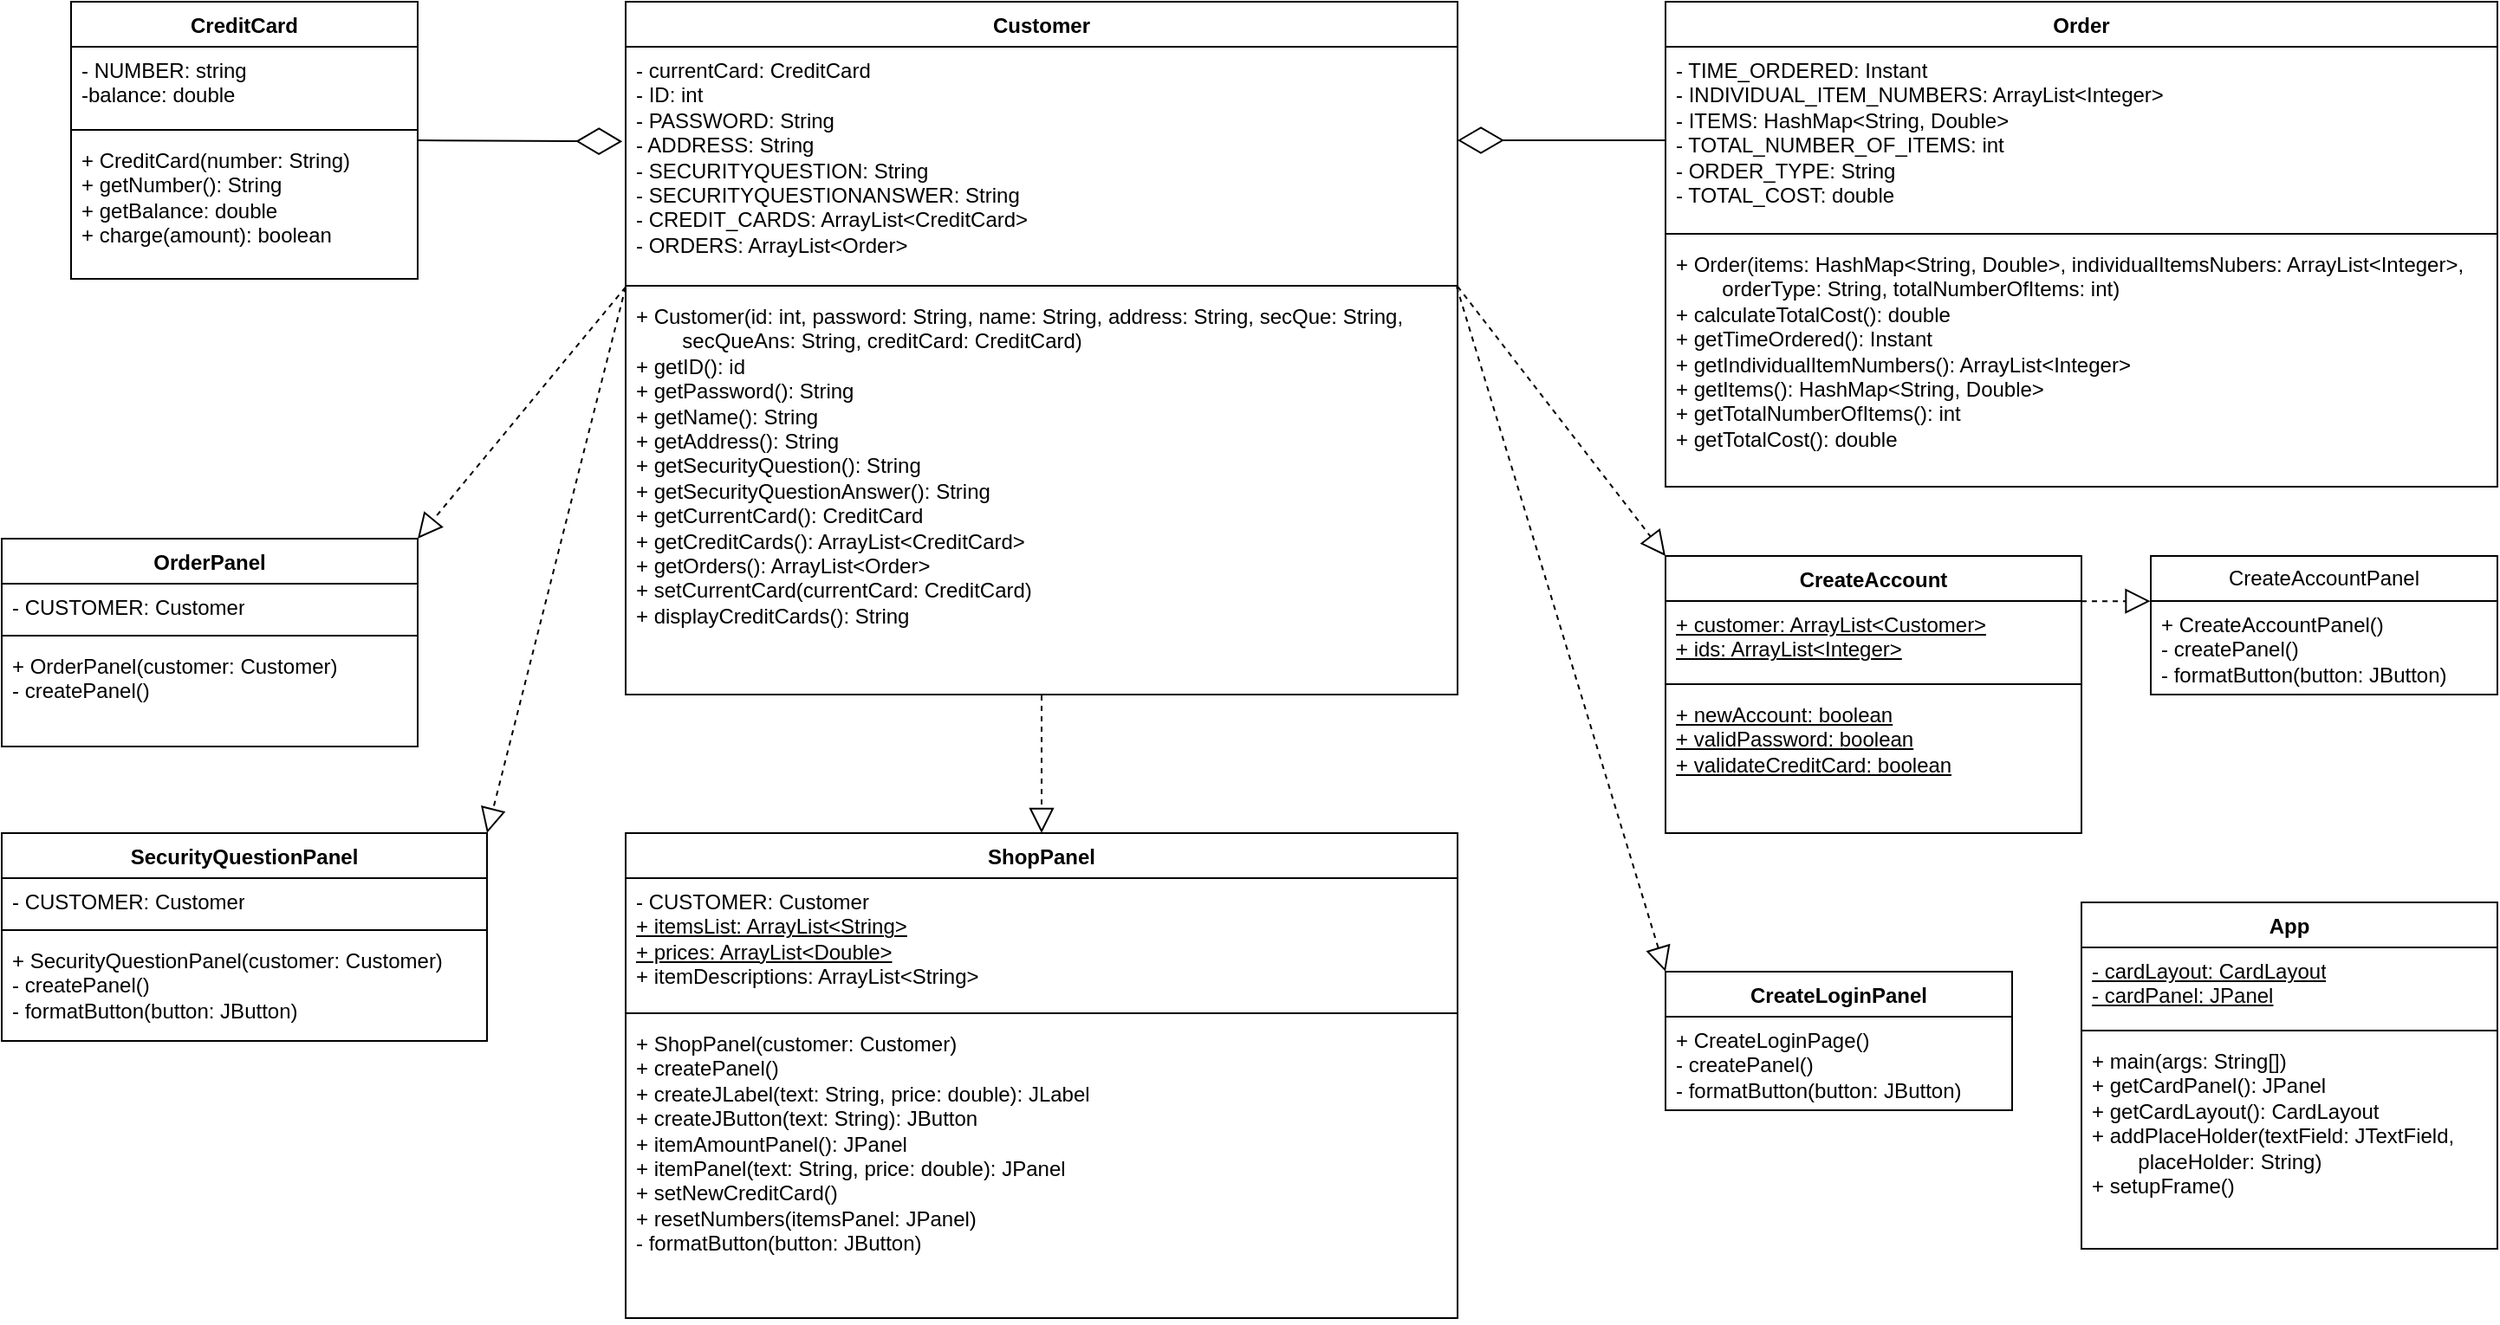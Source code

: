 <mxfile version="24.7.1" type="github">
  <diagram name="Page-1" id="fTPm5DQP8wG06u_MqmHy">
    <mxGraphModel dx="2316" dy="213" grid="1" gridSize="10" guides="1" tooltips="1" connect="1" arrows="1" fold="1" page="0" pageScale="1" pageWidth="827" pageHeight="1169" math="0" shadow="0">
      <root>
        <mxCell id="0" />
        <mxCell id="1" parent="0" />
        <mxCell id="OHdOC4P4XVelpUxqnQEv-1" value="CreateAccount" style="swimlane;fontStyle=1;align=center;verticalAlign=top;childLayout=stackLayout;horizontal=1;startSize=26;horizontalStack=0;resizeParent=1;resizeParentMax=0;resizeLast=0;collapsible=1;marginBottom=0;whiteSpace=wrap;html=1;" parent="1" vertex="1">
          <mxGeometry x="40" y="800" width="240" height="160" as="geometry" />
        </mxCell>
        <mxCell id="OHdOC4P4XVelpUxqnQEv-2" value="&lt;div&gt;&lt;u&gt;+ customer: ArrayList&amp;lt;Customer&amp;gt;&lt;/u&gt;&lt;/div&gt;&lt;div&gt;&lt;u&gt;+ ids: ArrayList&amp;lt;Integer&amp;gt;&lt;/u&gt;&lt;br&gt;&lt;/div&gt;" style="text;strokeColor=none;fillColor=none;align=left;verticalAlign=top;spacingLeft=4;spacingRight=4;overflow=hidden;rotatable=0;points=[[0,0.5],[1,0.5]];portConstraint=eastwest;whiteSpace=wrap;html=1;" parent="OHdOC4P4XVelpUxqnQEv-1" vertex="1">
          <mxGeometry y="26" width="240" height="44" as="geometry" />
        </mxCell>
        <mxCell id="OHdOC4P4XVelpUxqnQEv-3" value="" style="line;strokeWidth=1;fillColor=none;align=left;verticalAlign=middle;spacingTop=-1;spacingLeft=3;spacingRight=3;rotatable=0;labelPosition=right;points=[];portConstraint=eastwest;strokeColor=inherit;" parent="OHdOC4P4XVelpUxqnQEv-1" vertex="1">
          <mxGeometry y="70" width="240" height="8" as="geometry" />
        </mxCell>
        <mxCell id="OHdOC4P4XVelpUxqnQEv-4" value="&lt;div&gt;&lt;u&gt;+ newAccount: boolean&lt;/u&gt;&lt;/div&gt;&lt;div&gt;&lt;u&gt;+ validPassword: boolean&lt;/u&gt;&lt;/div&gt;&lt;div&gt;&lt;u&gt;+ validateCreditCard: boolean&lt;/u&gt;&lt;br&gt;&lt;/div&gt;" style="text;strokeColor=none;fillColor=none;align=left;verticalAlign=top;spacingLeft=4;spacingRight=4;overflow=hidden;rotatable=0;points=[[0,0.5],[1,0.5]];portConstraint=eastwest;whiteSpace=wrap;html=1;" parent="OHdOC4P4XVelpUxqnQEv-1" vertex="1">
          <mxGeometry y="78" width="240" height="82" as="geometry" />
        </mxCell>
        <mxCell id="OHdOC4P4XVelpUxqnQEv-5" value="CreateLoginPanel" style="swimlane;fontStyle=1;align=center;verticalAlign=top;childLayout=stackLayout;horizontal=1;startSize=26;horizontalStack=0;resizeParent=1;resizeParentMax=0;resizeLast=0;collapsible=1;marginBottom=0;whiteSpace=wrap;html=1;" parent="1" vertex="1">
          <mxGeometry x="40" y="1040" width="200" height="80" as="geometry" />
        </mxCell>
        <mxCell id="OHdOC4P4XVelpUxqnQEv-8" value="&lt;div&gt;+ CreateLoginPage()&lt;/div&gt;&lt;div&gt;- createPanel()&lt;br&gt;&lt;/div&gt;&lt;div&gt;- formatButton(button: JButton)&lt;br&gt;&lt;/div&gt;" style="text;strokeColor=none;fillColor=none;align=left;verticalAlign=top;spacingLeft=4;spacingRight=4;overflow=hidden;rotatable=0;points=[[0,0.5],[1,0.5]];portConstraint=eastwest;whiteSpace=wrap;html=1;" parent="OHdOC4P4XVelpUxqnQEv-5" vertex="1">
          <mxGeometry y="26" width="200" height="54" as="geometry" />
        </mxCell>
        <mxCell id="OHdOC4P4XVelpUxqnQEv-13" value="CreateAccountPanel" style="swimlane;fontStyle=0;childLayout=stackLayout;horizontal=1;startSize=26;fillColor=none;horizontalStack=0;resizeParent=1;resizeParentMax=0;resizeLast=0;collapsible=1;marginBottom=0;whiteSpace=wrap;html=1;" parent="1" vertex="1">
          <mxGeometry x="320" y="800" width="200" height="80" as="geometry" />
        </mxCell>
        <mxCell id="OHdOC4P4XVelpUxqnQEv-14" value="&lt;div&gt;+ CreateAccountPanel()&lt;/div&gt;&lt;div&gt;- createPanel()&lt;/div&gt;&lt;div&gt;- formatButton(button: JButton)&lt;br&gt;&lt;/div&gt;" style="text;strokeColor=none;fillColor=none;align=left;verticalAlign=top;spacingLeft=4;spacingRight=4;overflow=hidden;rotatable=0;points=[[0,0.5],[1,0.5]];portConstraint=eastwest;whiteSpace=wrap;html=1;" parent="OHdOC4P4XVelpUxqnQEv-13" vertex="1">
          <mxGeometry y="26" width="200" height="54" as="geometry" />
        </mxCell>
        <mxCell id="OHdOC4P4XVelpUxqnQEv-17" value="CreditCard" style="swimlane;fontStyle=1;align=center;verticalAlign=top;childLayout=stackLayout;horizontal=1;startSize=26;horizontalStack=0;resizeParent=1;resizeParentMax=0;resizeLast=0;collapsible=1;marginBottom=0;whiteSpace=wrap;html=1;" parent="1" vertex="1">
          <mxGeometry x="-880" y="480" width="200" height="160" as="geometry" />
        </mxCell>
        <mxCell id="OHdOC4P4XVelpUxqnQEv-18" value="&lt;div&gt;- NUMBER: string&lt;/div&gt;&lt;div&gt;-balance: double&lt;br&gt;&lt;/div&gt;" style="text;strokeColor=none;fillColor=none;align=left;verticalAlign=top;spacingLeft=4;spacingRight=4;overflow=hidden;rotatable=0;points=[[0,0.5],[1,0.5]];portConstraint=eastwest;whiteSpace=wrap;html=1;" parent="OHdOC4P4XVelpUxqnQEv-17" vertex="1">
          <mxGeometry y="26" width="200" height="44" as="geometry" />
        </mxCell>
        <mxCell id="OHdOC4P4XVelpUxqnQEv-19" value="" style="line;strokeWidth=1;fillColor=none;align=left;verticalAlign=middle;spacingTop=-1;spacingLeft=3;spacingRight=3;rotatable=0;labelPosition=right;points=[];portConstraint=eastwest;strokeColor=inherit;" parent="OHdOC4P4XVelpUxqnQEv-17" vertex="1">
          <mxGeometry y="70" width="200" height="8" as="geometry" />
        </mxCell>
        <mxCell id="OHdOC4P4XVelpUxqnQEv-20" value="&lt;div&gt;+ CreditCard(number: String)&lt;/div&gt;&lt;div&gt;+ getNumber(): String&lt;/div&gt;&lt;div&gt;+ getBalance: double&lt;/div&gt;&lt;div&gt;+ charge(amount): boolean&lt;br&gt;&lt;/div&gt;" style="text;strokeColor=none;fillColor=none;align=left;verticalAlign=top;spacingLeft=4;spacingRight=4;overflow=hidden;rotatable=0;points=[[0,0.5],[1,0.5]];portConstraint=eastwest;whiteSpace=wrap;html=1;" parent="OHdOC4P4XVelpUxqnQEv-17" vertex="1">
          <mxGeometry y="78" width="200" height="82" as="geometry" />
        </mxCell>
        <mxCell id="OHdOC4P4XVelpUxqnQEv-21" value="Customer" style="swimlane;fontStyle=1;align=center;verticalAlign=top;childLayout=stackLayout;horizontal=1;startSize=26;horizontalStack=0;resizeParent=1;resizeParentMax=0;resizeLast=0;collapsible=1;marginBottom=0;whiteSpace=wrap;html=1;" parent="1" vertex="1">
          <mxGeometry x="-560" y="480" width="480" height="400" as="geometry" />
        </mxCell>
        <mxCell id="OHdOC4P4XVelpUxqnQEv-22" value="&lt;div&gt;- currentCard: CreditCard&lt;/div&gt;&lt;div&gt;- ID: int&lt;/div&gt;&lt;div&gt;- PASSWORD: String&lt;/div&gt;&lt;div&gt;- ADDRESS: String&lt;/div&gt;&lt;div&gt;- SECURITYQUESTION: String&lt;/div&gt;&lt;div&gt;- SECURITYQUESTIONANSWER: String&lt;/div&gt;&lt;div&gt;- CREDIT_CARDS: ArrayList&amp;lt;CreditCard&amp;gt;&lt;/div&gt;&lt;div&gt;- ORDERS: ArrayList&amp;lt;Order&amp;gt;&lt;br&gt;&lt;/div&gt;&lt;div&gt;&lt;br&gt;&lt;/div&gt;" style="text;strokeColor=none;fillColor=none;align=left;verticalAlign=top;spacingLeft=4;spacingRight=4;overflow=hidden;rotatable=0;points=[[0,0.5],[1,0.5]];portConstraint=eastwest;whiteSpace=wrap;html=1;" parent="OHdOC4P4XVelpUxqnQEv-21" vertex="1">
          <mxGeometry y="26" width="480" height="134" as="geometry" />
        </mxCell>
        <mxCell id="OHdOC4P4XVelpUxqnQEv-23" value="" style="line;strokeWidth=1;fillColor=none;align=left;verticalAlign=middle;spacingTop=-1;spacingLeft=3;spacingRight=3;rotatable=0;labelPosition=right;points=[];portConstraint=eastwest;strokeColor=inherit;" parent="OHdOC4P4XVelpUxqnQEv-21" vertex="1">
          <mxGeometry y="160" width="480" height="8" as="geometry" />
        </mxCell>
        <mxCell id="OHdOC4P4XVelpUxqnQEv-24" value="&lt;div&gt;+ Customer(id: int, password: String, name: String, address: String, secQue: String, &lt;span style=&quot;white-space: pre;&quot;&gt;&#x9;&lt;/span&gt;secQueAns: String, creditCard: CreditCard)&lt;/div&gt;&lt;div&gt;+ getID(): id&lt;/div&gt;&lt;div&gt;+ getPassword(): String&lt;/div&gt;&lt;div&gt;+ getName(): String&lt;/div&gt;&lt;div&gt;+ getAddress(): String&lt;/div&gt;&lt;div&gt;+ getSecurityQuestion(): String&lt;/div&gt;&lt;div&gt;+ getSecurityQuestionAnswer(): String&lt;/div&gt;&lt;div&gt;+ getCurrentCard(): CreditCard&lt;/div&gt;&lt;div&gt;+ getCreditCards(): ArrayList&amp;lt;CreditCard&amp;gt;&lt;/div&gt;&lt;div&gt;+ getOrders(): ArrayList&amp;lt;Order&amp;gt;&lt;br&gt;&lt;/div&gt;&lt;div&gt;+ setCurrentCard(currentCard: CreditCard)&lt;/div&gt;&lt;div&gt;+ displayCreditCards(): String&lt;br&gt;&lt;/div&gt;" style="text;strokeColor=none;fillColor=none;align=left;verticalAlign=top;spacingLeft=4;spacingRight=4;overflow=hidden;rotatable=0;points=[[0,0.5],[1,0.5]];portConstraint=eastwest;whiteSpace=wrap;html=1;" parent="OHdOC4P4XVelpUxqnQEv-21" vertex="1">
          <mxGeometry y="168" width="480" height="232" as="geometry" />
        </mxCell>
        <mxCell id="OHdOC4P4XVelpUxqnQEv-30" value="Order" style="swimlane;fontStyle=1;align=center;verticalAlign=top;childLayout=stackLayout;horizontal=1;startSize=26;horizontalStack=0;resizeParent=1;resizeParentMax=0;resizeLast=0;collapsible=1;marginBottom=0;whiteSpace=wrap;html=1;" parent="1" vertex="1">
          <mxGeometry x="40" y="480" width="480" height="280" as="geometry" />
        </mxCell>
        <mxCell id="OHdOC4P4XVelpUxqnQEv-31" value="&lt;div&gt;- TIME_ORDERED: Instant&lt;/div&gt;&lt;div&gt;- INDIVIDUAL_ITEM_NUMBERS: ArrayList&amp;lt;Integer&amp;gt;&lt;/div&gt;&lt;div&gt;- ITEMS: HashMap&amp;lt;String, Double&amp;gt;&lt;/div&gt;&lt;div&gt;- TOTAL_NUMBER_OF_ITEMS: int&lt;/div&gt;&lt;div&gt;- ORDER_TYPE: String&lt;/div&gt;&lt;div&gt;- TOTAL_COST: double&lt;br&gt;&lt;/div&gt;" style="text;strokeColor=none;fillColor=none;align=left;verticalAlign=top;spacingLeft=4;spacingRight=4;overflow=hidden;rotatable=0;points=[[0,0.5],[1,0.5]];portConstraint=eastwest;whiteSpace=wrap;html=1;" parent="OHdOC4P4XVelpUxqnQEv-30" vertex="1">
          <mxGeometry y="26" width="480" height="104" as="geometry" />
        </mxCell>
        <mxCell id="OHdOC4P4XVelpUxqnQEv-32" value="" style="line;strokeWidth=1;fillColor=none;align=left;verticalAlign=middle;spacingTop=-1;spacingLeft=3;spacingRight=3;rotatable=0;labelPosition=right;points=[];portConstraint=eastwest;strokeColor=inherit;" parent="OHdOC4P4XVelpUxqnQEv-30" vertex="1">
          <mxGeometry y="130" width="480" height="8" as="geometry" />
        </mxCell>
        <mxCell id="OHdOC4P4XVelpUxqnQEv-33" value="&lt;div&gt;+ Order(items: HashMap&amp;lt;String, Double&amp;gt;, individualItemsNubers: ArrayList&amp;lt;Integer&amp;gt;, &lt;span style=&quot;white-space: pre;&quot;&gt;&#x9;&lt;/span&gt;orderType: String, totalNumberOfItems: int)&lt;/div&gt;&lt;div&gt;+ calculateTotalCost(): double&lt;/div&gt;&lt;div&gt;+ getTimeOrdered(): Instant&lt;br&gt;&lt;/div&gt;&lt;div&gt;+ getIndividualItemNumbers(): ArrayList&amp;lt;Integer&amp;gt;&lt;/div&gt;&lt;div&gt;+ getItems(): HashMap&amp;lt;String, Double&amp;gt;&lt;/div&gt;&lt;div&gt;+ getTotalNumberOfItems(): int&lt;/div&gt;&lt;div&gt;+ getTotalCost(): double&lt;br&gt;&lt;/div&gt;" style="text;strokeColor=none;fillColor=none;align=left;verticalAlign=top;spacingLeft=4;spacingRight=4;overflow=hidden;rotatable=0;points=[[0,0.5],[1,0.5]];portConstraint=eastwest;whiteSpace=wrap;html=1;" parent="OHdOC4P4XVelpUxqnQEv-30" vertex="1">
          <mxGeometry y="138" width="480" height="142" as="geometry" />
        </mxCell>
        <mxCell id="OHdOC4P4XVelpUxqnQEv-35" value="OrderPanel" style="swimlane;fontStyle=1;align=center;verticalAlign=top;childLayout=stackLayout;horizontal=1;startSize=26;horizontalStack=0;resizeParent=1;resizeParentMax=0;resizeLast=0;collapsible=1;marginBottom=0;whiteSpace=wrap;html=1;" parent="1" vertex="1">
          <mxGeometry x="-920" y="790" width="240" height="120" as="geometry" />
        </mxCell>
        <mxCell id="OHdOC4P4XVelpUxqnQEv-36" value="- CUSTOMER: Customer" style="text;strokeColor=none;fillColor=none;align=left;verticalAlign=top;spacingLeft=4;spacingRight=4;overflow=hidden;rotatable=0;points=[[0,0.5],[1,0.5]];portConstraint=eastwest;whiteSpace=wrap;html=1;" parent="OHdOC4P4XVelpUxqnQEv-35" vertex="1">
          <mxGeometry y="26" width="240" height="26" as="geometry" />
        </mxCell>
        <mxCell id="OHdOC4P4XVelpUxqnQEv-37" value="" style="line;strokeWidth=1;fillColor=none;align=left;verticalAlign=middle;spacingTop=-1;spacingLeft=3;spacingRight=3;rotatable=0;labelPosition=right;points=[];portConstraint=eastwest;strokeColor=inherit;" parent="OHdOC4P4XVelpUxqnQEv-35" vertex="1">
          <mxGeometry y="52" width="240" height="8" as="geometry" />
        </mxCell>
        <mxCell id="OHdOC4P4XVelpUxqnQEv-38" value="&lt;div&gt;+ OrderPanel(customer: Customer)&lt;/div&gt;&lt;div&gt;- createPanel()&lt;br&gt;&lt;/div&gt;" style="text;strokeColor=none;fillColor=none;align=left;verticalAlign=top;spacingLeft=4;spacingRight=4;overflow=hidden;rotatable=0;points=[[0,0.5],[1,0.5]];portConstraint=eastwest;whiteSpace=wrap;html=1;" parent="OHdOC4P4XVelpUxqnQEv-35" vertex="1">
          <mxGeometry y="60" width="240" height="60" as="geometry" />
        </mxCell>
        <mxCell id="OHdOC4P4XVelpUxqnQEv-39" value="SecurityQuestionPanel" style="swimlane;fontStyle=1;align=center;verticalAlign=top;childLayout=stackLayout;horizontal=1;startSize=26;horizontalStack=0;resizeParent=1;resizeParentMax=0;resizeLast=0;collapsible=1;marginBottom=0;whiteSpace=wrap;html=1;" parent="1" vertex="1">
          <mxGeometry x="-920" y="960" width="280" height="120" as="geometry" />
        </mxCell>
        <mxCell id="OHdOC4P4XVelpUxqnQEv-40" value="- CUSTOMER: Customer" style="text;strokeColor=none;fillColor=none;align=left;verticalAlign=top;spacingLeft=4;spacingRight=4;overflow=hidden;rotatable=0;points=[[0,0.5],[1,0.5]];portConstraint=eastwest;whiteSpace=wrap;html=1;" parent="OHdOC4P4XVelpUxqnQEv-39" vertex="1">
          <mxGeometry y="26" width="280" height="26" as="geometry" />
        </mxCell>
        <mxCell id="OHdOC4P4XVelpUxqnQEv-41" value="" style="line;strokeWidth=1;fillColor=none;align=left;verticalAlign=middle;spacingTop=-1;spacingLeft=3;spacingRight=3;rotatable=0;labelPosition=right;points=[];portConstraint=eastwest;strokeColor=inherit;" parent="OHdOC4P4XVelpUxqnQEv-39" vertex="1">
          <mxGeometry y="52" width="280" height="8" as="geometry" />
        </mxCell>
        <mxCell id="OHdOC4P4XVelpUxqnQEv-42" value="&lt;div&gt;+ SecurityQuestionPanel(customer: Customer)&lt;/div&gt;&lt;div&gt;- createPanel()&lt;br&gt;&lt;/div&gt;&lt;div&gt;- formatButton(button: JButton)&lt;br&gt;&lt;/div&gt;" style="text;strokeColor=none;fillColor=none;align=left;verticalAlign=top;spacingLeft=4;spacingRight=4;overflow=hidden;rotatable=0;points=[[0,0.5],[1,0.5]];portConstraint=eastwest;whiteSpace=wrap;html=1;" parent="OHdOC4P4XVelpUxqnQEv-39" vertex="1">
          <mxGeometry y="60" width="280" height="60" as="geometry" />
        </mxCell>
        <mxCell id="OHdOC4P4XVelpUxqnQEv-43" value="ShopPanel" style="swimlane;fontStyle=1;align=center;verticalAlign=top;childLayout=stackLayout;horizontal=1;startSize=26;horizontalStack=0;resizeParent=1;resizeParentMax=0;resizeLast=0;collapsible=1;marginBottom=0;whiteSpace=wrap;html=1;" parent="1" vertex="1">
          <mxGeometry x="-560" y="960" width="480" height="280" as="geometry" />
        </mxCell>
        <mxCell id="OHdOC4P4XVelpUxqnQEv-44" value="&lt;div&gt;- CUSTOMER: Customer&lt;/div&gt;&lt;div&gt;&lt;u&gt;+ itemsList: ArrayList&amp;lt;String&amp;gt;&lt;br&gt;+ prices: ArrayList&amp;lt;Double&amp;gt;&lt;/u&gt;&lt;br&gt;&lt;/div&gt;&lt;div&gt;+ itemDescriptions: ArrayList&amp;lt;String&amp;gt;&lt;br&gt;&lt;/div&gt;" style="text;strokeColor=none;fillColor=none;align=left;verticalAlign=top;spacingLeft=4;spacingRight=4;overflow=hidden;rotatable=0;points=[[0,0.5],[1,0.5]];portConstraint=eastwest;whiteSpace=wrap;html=1;" parent="OHdOC4P4XVelpUxqnQEv-43" vertex="1">
          <mxGeometry y="26" width="480" height="74" as="geometry" />
        </mxCell>
        <mxCell id="OHdOC4P4XVelpUxqnQEv-45" value="" style="line;strokeWidth=1;fillColor=none;align=left;verticalAlign=middle;spacingTop=-1;spacingLeft=3;spacingRight=3;rotatable=0;labelPosition=right;points=[];portConstraint=eastwest;strokeColor=inherit;" parent="OHdOC4P4XVelpUxqnQEv-43" vertex="1">
          <mxGeometry y="100" width="480" height="8" as="geometry" />
        </mxCell>
        <mxCell id="OHdOC4P4XVelpUxqnQEv-46" value="&lt;div&gt;+ ShopPanel(customer: Customer)&lt;/div&gt;&lt;div&gt;+ createPanel()&lt;/div&gt;&lt;div&gt;+ createJLabel(text: String, price: double): JLabel&lt;/div&gt;&lt;div&gt;+ createJButton(text: String): JButton&lt;/div&gt;&lt;div&gt;+ itemAmountPanel(): JPanel&lt;/div&gt;&lt;div&gt;+ itemPanel(text: String, price: double): JPanel&lt;/div&gt;&lt;div&gt;+ setNewCreditCard()&lt;/div&gt;&lt;div&gt;+ resetNumbers(itemsPanel: JPanel)&lt;/div&gt;&lt;div&gt;- formatButton(button: JButton)&lt;br&gt;&lt;/div&gt;" style="text;strokeColor=none;fillColor=none;align=left;verticalAlign=top;spacingLeft=4;spacingRight=4;overflow=hidden;rotatable=0;points=[[0,0.5],[1,0.5]];portConstraint=eastwest;whiteSpace=wrap;html=1;" parent="OHdOC4P4XVelpUxqnQEv-43" vertex="1">
          <mxGeometry y="108" width="480" height="172" as="geometry" />
        </mxCell>
        <mxCell id="OHdOC4P4XVelpUxqnQEv-47" value="" style="endArrow=diamondThin;endFill=0;endSize=24;html=1;rounded=0;entryX=-0.004;entryY=0.408;entryDx=0;entryDy=0;entryPerimeter=0;" parent="1" target="OHdOC4P4XVelpUxqnQEv-22" edge="1">
          <mxGeometry width="160" relative="1" as="geometry">
            <mxPoint x="-680" y="560" as="sourcePoint" />
            <mxPoint x="-160" y="720" as="targetPoint" />
          </mxGeometry>
        </mxCell>
        <mxCell id="OHdOC4P4XVelpUxqnQEv-48" value="" style="endArrow=diamondThin;endFill=0;endSize=24;html=1;rounded=0;" parent="1" edge="1">
          <mxGeometry width="160" relative="1" as="geometry">
            <mxPoint x="40" y="560" as="sourcePoint" />
            <mxPoint x="-80" y="560" as="targetPoint" />
          </mxGeometry>
        </mxCell>
        <mxCell id="OHdOC4P4XVelpUxqnQEv-56" value="" style="endArrow=block;dashed=1;endFill=0;endSize=12;html=1;rounded=0;entryX=0;entryY=0;entryDx=0;entryDy=0;exitX=1;exitY=0.537;exitDx=0;exitDy=0;exitPerimeter=0;" parent="1" source="OHdOC4P4XVelpUxqnQEv-23" target="OHdOC4P4XVelpUxqnQEv-1" edge="1">
          <mxGeometry width="160" relative="1" as="geometry">
            <mxPoint x="-80" y="640" as="sourcePoint" />
            <mxPoint x="-70" y="910" as="targetPoint" />
          </mxGeometry>
        </mxCell>
        <mxCell id="OHdOC4P4XVelpUxqnQEv-57" value="" style="endArrow=block;dashed=1;endFill=0;endSize=12;html=1;rounded=0;exitX=0.999;exitY=0.575;exitDx=0;exitDy=0;exitPerimeter=0;entryX=0;entryY=0;entryDx=0;entryDy=0;" parent="1" source="OHdOC4P4XVelpUxqnQEv-23" target="OHdOC4P4XVelpUxqnQEv-5" edge="1">
          <mxGeometry width="160" relative="1" as="geometry">
            <mxPoint x="-230" y="910" as="sourcePoint" />
            <mxPoint x="-70" y="910" as="targetPoint" />
          </mxGeometry>
        </mxCell>
        <mxCell id="OHdOC4P4XVelpUxqnQEv-58" value="" style="endArrow=block;dashed=1;endFill=0;endSize=12;html=1;rounded=0;entryX=1;entryY=0;entryDx=0;entryDy=0;exitX=0;exitY=0.59;exitDx=0;exitDy=0;exitPerimeter=0;" parent="1" source="OHdOC4P4XVelpUxqnQEv-23" target="OHdOC4P4XVelpUxqnQEv-35" edge="1">
          <mxGeometry width="160" relative="1" as="geometry">
            <mxPoint x="-560" y="650" as="sourcePoint" />
            <mxPoint x="-220" y="870" as="targetPoint" />
          </mxGeometry>
        </mxCell>
        <mxCell id="OHdOC4P4XVelpUxqnQEv-59" value="" style="endArrow=block;dashed=1;endFill=0;endSize=12;html=1;rounded=0;exitX=0;exitY=0.59;exitDx=0;exitDy=0;exitPerimeter=0;entryX=1;entryY=0;entryDx=0;entryDy=0;" parent="1" source="OHdOC4P4XVelpUxqnQEv-23" target="OHdOC4P4XVelpUxqnQEv-39" edge="1">
          <mxGeometry width="160" relative="1" as="geometry">
            <mxPoint x="-380" y="870" as="sourcePoint" />
            <mxPoint x="-220" y="870" as="targetPoint" />
          </mxGeometry>
        </mxCell>
        <mxCell id="OHdOC4P4XVelpUxqnQEv-60" value="" style="endArrow=block;dashed=1;endFill=0;endSize=12;html=1;rounded=0;exitX=0.5;exitY=1.002;exitDx=0;exitDy=0;exitPerimeter=0;entryX=0.5;entryY=0;entryDx=0;entryDy=0;" parent="1" source="OHdOC4P4XVelpUxqnQEv-24" target="OHdOC4P4XVelpUxqnQEv-43" edge="1">
          <mxGeometry width="160" relative="1" as="geometry">
            <mxPoint x="-230" y="920" as="sourcePoint" />
            <mxPoint x="-70" y="920" as="targetPoint" />
          </mxGeometry>
        </mxCell>
        <mxCell id="OHdOC4P4XVelpUxqnQEv-61" value="" style="endArrow=block;dashed=1;endFill=0;endSize=12;html=1;rounded=0;exitX=1;exitY=0.002;exitDx=0;exitDy=0;exitPerimeter=0;entryX=-0.001;entryY=0.002;entryDx=0;entryDy=0;entryPerimeter=0;" parent="1" source="OHdOC4P4XVelpUxqnQEv-2" target="OHdOC4P4XVelpUxqnQEv-14" edge="1">
          <mxGeometry width="160" relative="1" as="geometry">
            <mxPoint x="290" y="830" as="sourcePoint" />
            <mxPoint x="490" y="830" as="targetPoint" />
          </mxGeometry>
        </mxCell>
        <mxCell id="3-EhFzq7JAlXkYXdXlQW-1" value="App" style="swimlane;fontStyle=1;align=center;verticalAlign=top;childLayout=stackLayout;horizontal=1;startSize=26;horizontalStack=0;resizeParent=1;resizeParentMax=0;resizeLast=0;collapsible=1;marginBottom=0;whiteSpace=wrap;html=1;" parent="1" vertex="1">
          <mxGeometry x="280" y="1000" width="240" height="200" as="geometry" />
        </mxCell>
        <mxCell id="3-EhFzq7JAlXkYXdXlQW-2" value="&lt;div&gt;&lt;u&gt;- cardLayout: CardLayout&lt;/u&gt;&lt;/div&gt;&lt;div&gt;&lt;u&gt;- cardPanel: JPanel&lt;/u&gt;&lt;br&gt;&lt;/div&gt;" style="text;strokeColor=none;fillColor=none;align=left;verticalAlign=top;spacingLeft=4;spacingRight=4;overflow=hidden;rotatable=0;points=[[0,0.5],[1,0.5]];portConstraint=eastwest;whiteSpace=wrap;html=1;" parent="3-EhFzq7JAlXkYXdXlQW-1" vertex="1">
          <mxGeometry y="26" width="240" height="44" as="geometry" />
        </mxCell>
        <mxCell id="3-EhFzq7JAlXkYXdXlQW-3" value="" style="line;strokeWidth=1;fillColor=none;align=left;verticalAlign=middle;spacingTop=-1;spacingLeft=3;spacingRight=3;rotatable=0;labelPosition=right;points=[];portConstraint=eastwest;strokeColor=inherit;" parent="3-EhFzq7JAlXkYXdXlQW-1" vertex="1">
          <mxGeometry y="70" width="240" height="8" as="geometry" />
        </mxCell>
        <mxCell id="3-EhFzq7JAlXkYXdXlQW-4" value="&lt;div&gt;+ main(args: String[])&lt;/div&gt;&lt;div&gt;+ getCardPanel(): JPanel&lt;/div&gt;&lt;div&gt;+ getCardLayout(): CardLayout&lt;/div&gt;&lt;div&gt;+ addPlaceHolder(textField: JTextField, &lt;span style=&quot;white-space: pre;&quot;&gt;&#x9;&lt;/span&gt;placeHolder: String)&lt;/div&gt;&lt;div&gt;+ setupFrame()&lt;br&gt;&lt;/div&gt;" style="text;strokeColor=none;fillColor=none;align=left;verticalAlign=top;spacingLeft=4;spacingRight=4;overflow=hidden;rotatable=0;points=[[0,0.5],[1,0.5]];portConstraint=eastwest;whiteSpace=wrap;html=1;" parent="3-EhFzq7JAlXkYXdXlQW-1" vertex="1">
          <mxGeometry y="78" width="240" height="122" as="geometry" />
        </mxCell>
      </root>
    </mxGraphModel>
  </diagram>
</mxfile>
